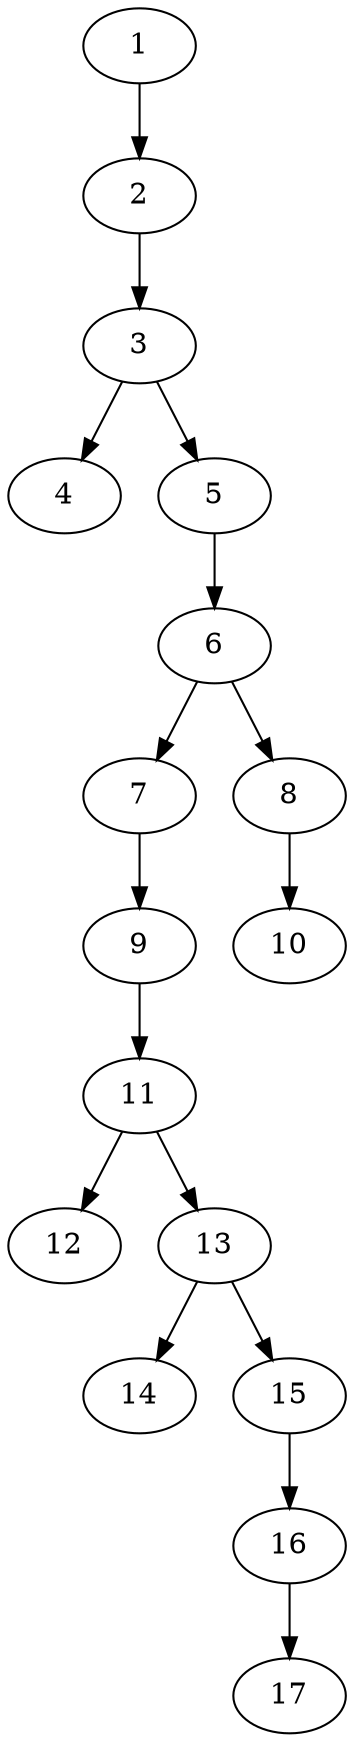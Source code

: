 // DAG (tier=1-easy, mode=compute, n=17, ccr=0.286, fat=0.380, density=0.250, regular=0.601, jump=0.048, mindata=262144, maxdata=2097152)
// DAG automatically generated by daggen at Sun Aug 24 16:33:32 2025
// /home/ermia/Project/Environments/daggen/bin/daggen --dot --ccr 0.286 --fat 0.380 --regular 0.601 --density 0.250 --jump 0.048 --mindata 262144 --maxdata 2097152 -n 17 
digraph G {
  1 [size="6398722590248009728", alpha="0.11", expect_size="3199361295124004864"]
  1 -> 2 [size ="27573094449152"]
  2 [size="131816275419594752", alpha="0.19", expect_size="65908137709797376"]
  2 -> 3 [size ="2072061673472"]
  3 [size="24966796991334568", alpha="0.15", expect_size="12483398495667284"]
  3 -> 4 [size ="16347853488128"]
  3 -> 5 [size ="16347853488128"]
  4 [size="14067272199782152", alpha="0.05", expect_size="7033636099891076"]
  5 [size="36622099622631192", alpha="0.14", expect_size="18311049811315596"]
  5 -> 6 [size ="17491388530688"]
  6 [size="32896434813106568", alpha="0.08", expect_size="16448217406553284"]
  6 -> 7 [size ="31571365068800"]
  6 -> 8 [size ="31571365068800"]
  7 [size="55194273672545376", alpha="0.10", expect_size="27597136836272688"]
  7 -> 9 [size ="33453844201472"]
  8 [size="5572707475150037", alpha="0.05", expect_size="2786353737575018"]
  8 -> 10 [size ="7491236659200"]
  9 [size="315417269728603", alpha="0.17", expect_size="157708634864301"]
  9 -> 11 [size ="20127634423808"]
  10 [size="317056123603362", alpha="0.04", expect_size="158528061801681"]
  11 [size="49863100497260480", alpha="0.12", expect_size="24931550248630240"]
  11 -> 12 [size ="23115648204800"]
  11 -> 13 [size ="23115648204800"]
  12 [size="695204298789241", alpha="0.11", expect_size="347602149394620"]
  13 [size="14100982744695", alpha="0.20", expect_size="7050491372347"]
  13 -> 14 [size ="981165146112"]
  13 -> 15 [size ="981165146112"]
  14 [size="1073741824000000000", alpha="0.08", expect_size="536870912000000000"]
  15 [size="4722769774135502", alpha="0.16", expect_size="2361384887067751"]
  15 -> 16 [size ="8864946716672"]
  16 [size="2760748990328198", alpha="0.00", expect_size="1380374495164099"]
  16 -> 17 [size ="4947802324992"]
  17 [size="369874102044852224", alpha="0.17", expect_size="184937051022426112"]
}